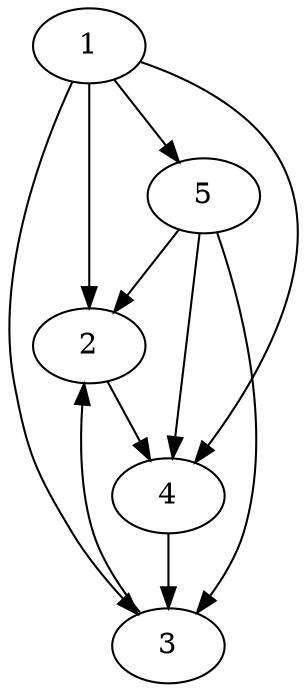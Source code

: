 # this file was generated by giac 1.4.9, (c) B. Parisse and R. De Graeve, Institut Fourier, Universite de Grenoble I
digraph {
  graph [directed=true,weighted=true]
  1 -> 2 [weight=95];
  1 -> 3 [weight=45];
  1 -> 4 [weight=65];
  1 -> 5 [weight=59];
  2 -> 4 [weight=3];
  3 -> 2 [weight=3];
  4 -> 3 [weight=49];
  5 -> 2 [weight=47];
  5 -> 3 [weight=37];
  5 -> 4 [weight=88];
}

